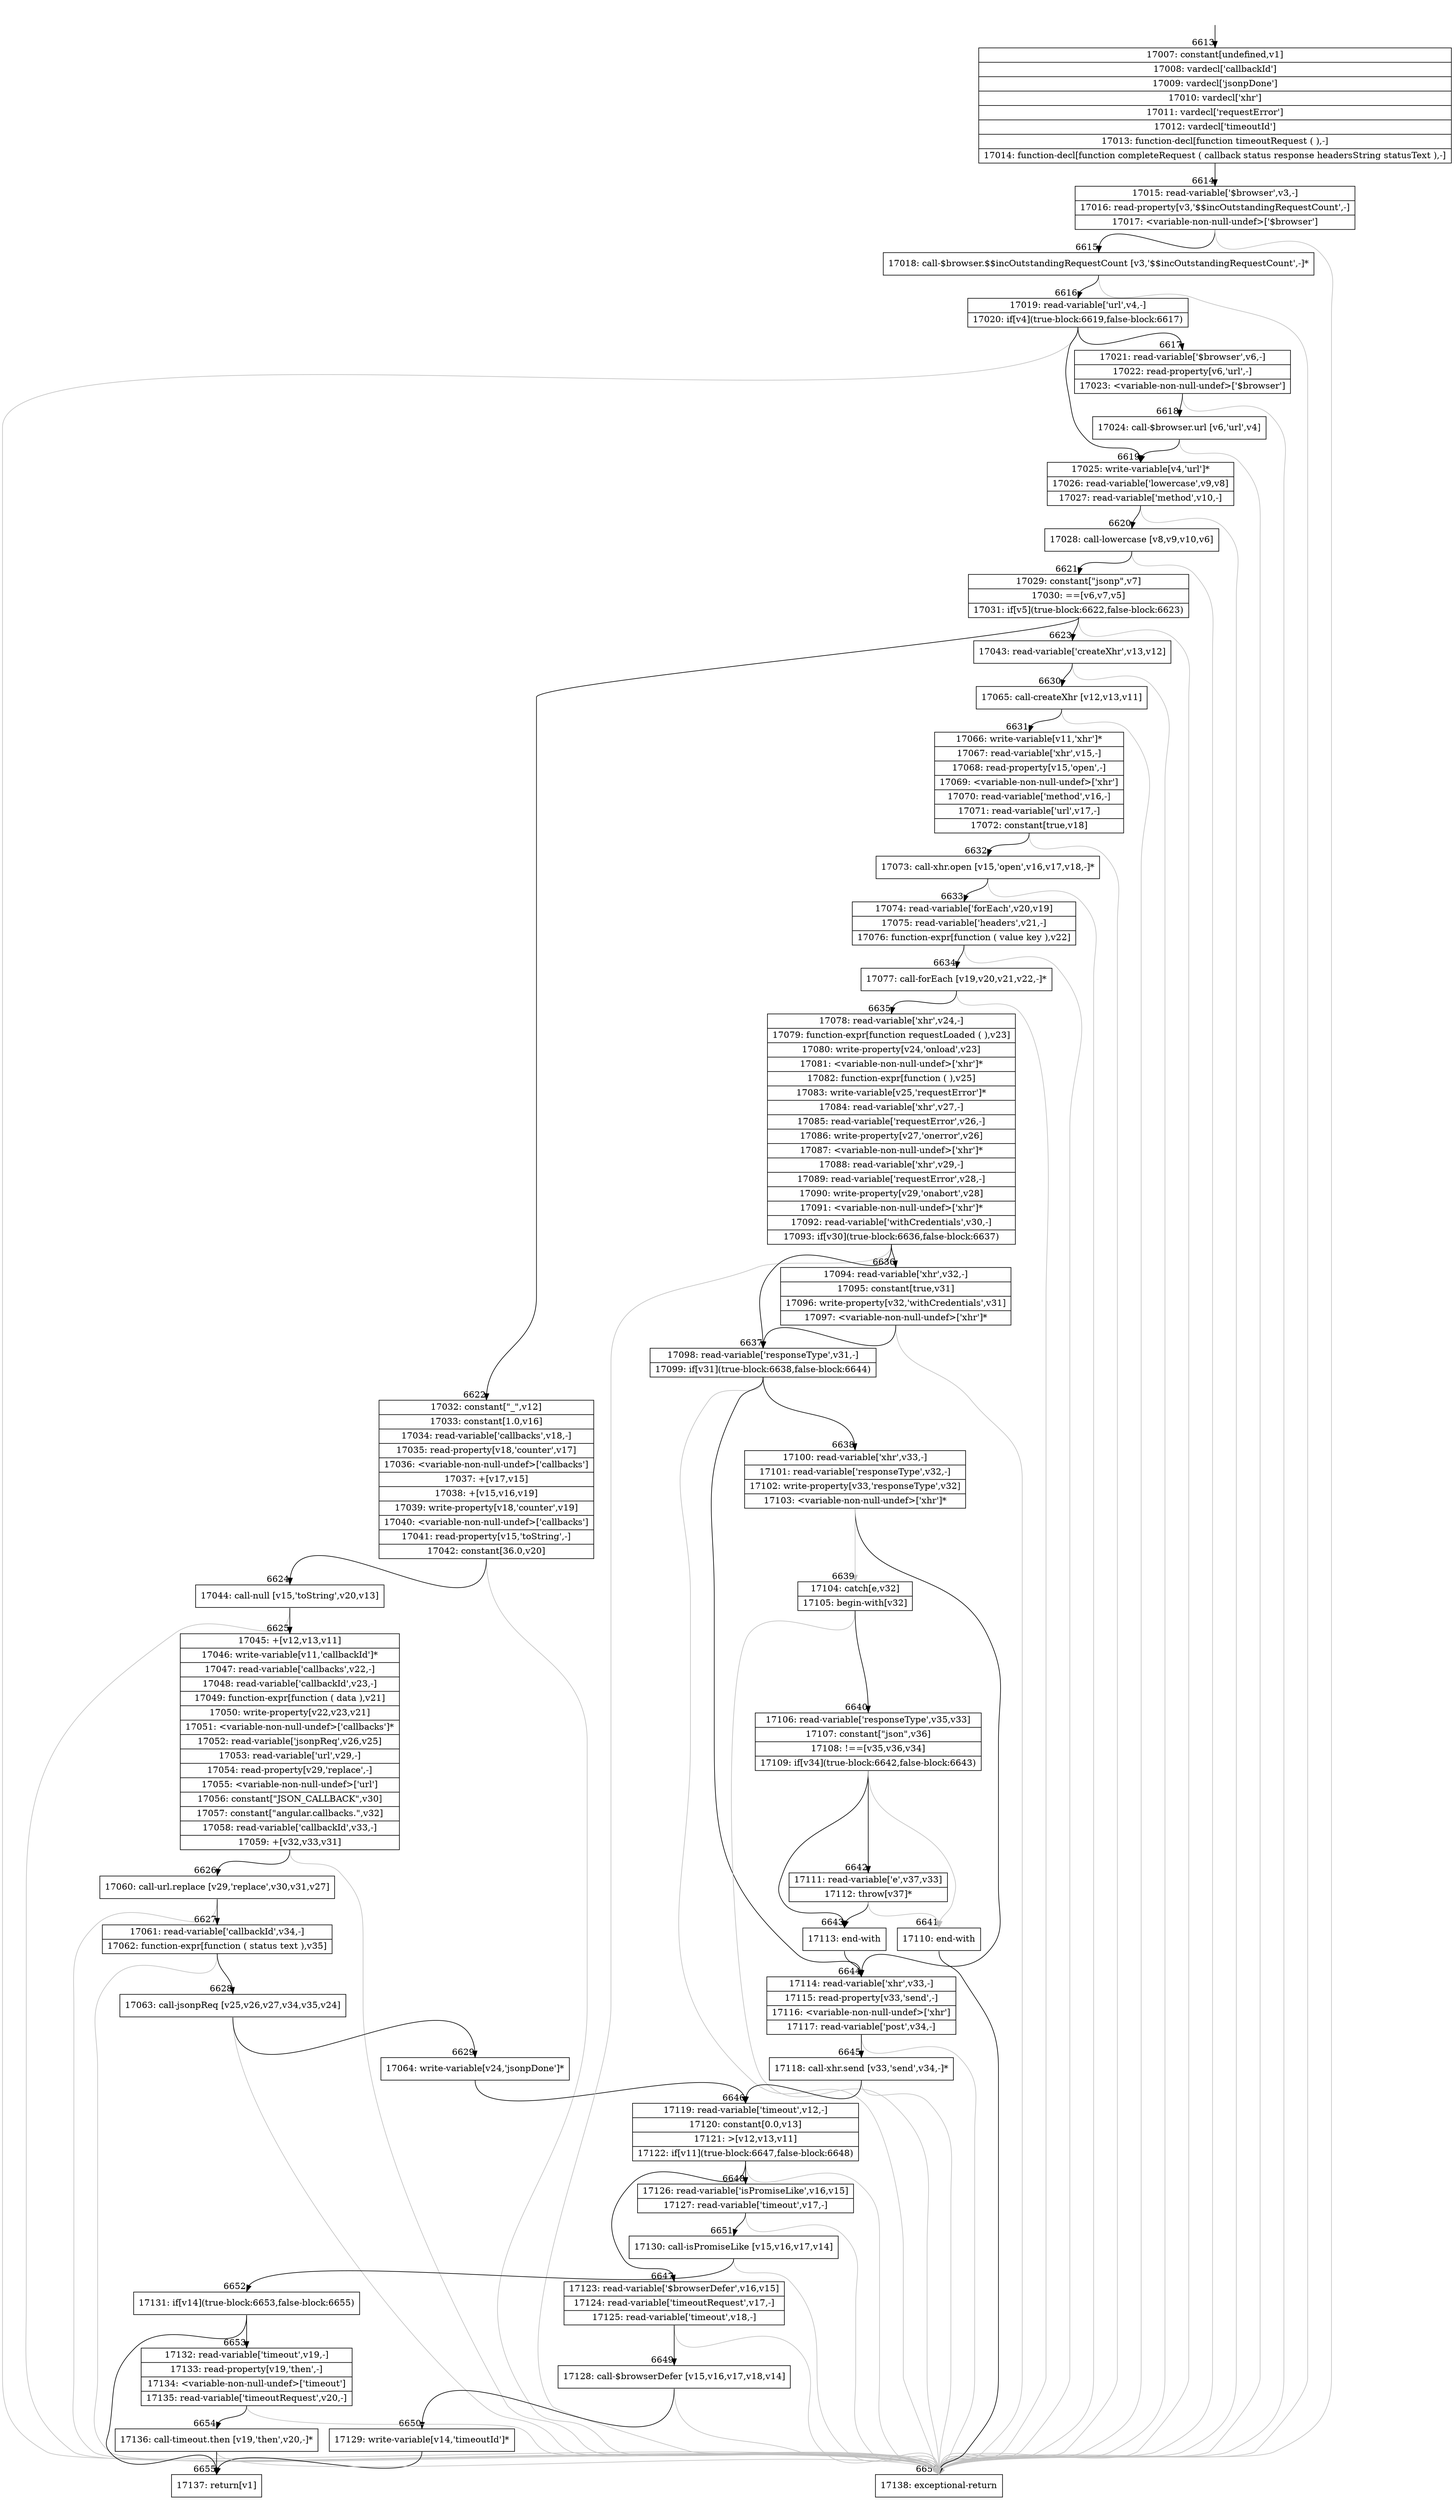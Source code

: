 digraph {
rankdir="TD"
BB_entry490[shape=none,label=""];
BB_entry490 -> BB6613 [tailport=s, headport=n, headlabel="    6613"]
BB6613 [shape=record label="{17007: constant[undefined,v1]|17008: vardecl['callbackId']|17009: vardecl['jsonpDone']|17010: vardecl['xhr']|17011: vardecl['requestError']|17012: vardecl['timeoutId']|17013: function-decl[function timeoutRequest ( ),-]|17014: function-decl[function completeRequest ( callback status response headersString statusText ),-]}" ] 
BB6613 -> BB6614 [tailport=s, headport=n, headlabel="      6614"]
BB6614 [shape=record label="{17015: read-variable['$browser',v3,-]|17016: read-property[v3,'$$incOutstandingRequestCount',-]|17017: \<variable-non-null-undef\>['$browser']}" ] 
BB6614 -> BB6615 [tailport=s, headport=n, headlabel="      6615"]
BB6614 -> BB6656 [tailport=s, headport=n, color=gray, headlabel="      6656"]
BB6615 [shape=record label="{17018: call-$browser.$$incOutstandingRequestCount [v3,'$$incOutstandingRequestCount',-]*}" ] 
BB6615 -> BB6616 [tailport=s, headport=n, headlabel="      6616"]
BB6615 -> BB6656 [tailport=s, headport=n, color=gray]
BB6616 [shape=record label="{17019: read-variable['url',v4,-]|17020: if[v4](true-block:6619,false-block:6617)}" ] 
BB6616 -> BB6619 [tailport=s, headport=n, headlabel="      6619"]
BB6616 -> BB6617 [tailport=s, headport=n, headlabel="      6617"]
BB6616 -> BB6656 [tailport=s, headport=n, color=gray]
BB6617 [shape=record label="{17021: read-variable['$browser',v6,-]|17022: read-property[v6,'url',-]|17023: \<variable-non-null-undef\>['$browser']}" ] 
BB6617 -> BB6618 [tailport=s, headport=n, headlabel="      6618"]
BB6617 -> BB6656 [tailport=s, headport=n, color=gray]
BB6618 [shape=record label="{17024: call-$browser.url [v6,'url',v4]}" ] 
BB6618 -> BB6619 [tailport=s, headport=n]
BB6618 -> BB6656 [tailport=s, headport=n, color=gray]
BB6619 [shape=record label="{17025: write-variable[v4,'url']*|17026: read-variable['lowercase',v9,v8]|17027: read-variable['method',v10,-]}" ] 
BB6619 -> BB6620 [tailport=s, headport=n, headlabel="      6620"]
BB6619 -> BB6656 [tailport=s, headport=n, color=gray]
BB6620 [shape=record label="{17028: call-lowercase [v8,v9,v10,v6]}" ] 
BB6620 -> BB6621 [tailport=s, headport=n, headlabel="      6621"]
BB6620 -> BB6656 [tailport=s, headport=n, color=gray]
BB6621 [shape=record label="{17029: constant[\"jsonp\",v7]|17030: ==[v6,v7,v5]|17031: if[v5](true-block:6622,false-block:6623)}" ] 
BB6621 -> BB6622 [tailport=s, headport=n, headlabel="      6622"]
BB6621 -> BB6623 [tailport=s, headport=n, headlabel="      6623"]
BB6621 -> BB6656 [tailport=s, headport=n, color=gray]
BB6622 [shape=record label="{17032: constant[\"_\",v12]|17033: constant[1.0,v16]|17034: read-variable['callbacks',v18,-]|17035: read-property[v18,'counter',v17]|17036: \<variable-non-null-undef\>['callbacks']|17037: +[v17,v15]|17038: +[v15,v16,v19]|17039: write-property[v18,'counter',v19]|17040: \<variable-non-null-undef\>['callbacks']|17041: read-property[v15,'toString',-]|17042: constant[36.0,v20]}" ] 
BB6622 -> BB6624 [tailport=s, headport=n, headlabel="      6624"]
BB6622 -> BB6656 [tailport=s, headport=n, color=gray]
BB6623 [shape=record label="{17043: read-variable['createXhr',v13,v12]}" ] 
BB6623 -> BB6630 [tailport=s, headport=n, headlabel="      6630"]
BB6623 -> BB6656 [tailport=s, headport=n, color=gray]
BB6624 [shape=record label="{17044: call-null [v15,'toString',v20,v13]}" ] 
BB6624 -> BB6625 [tailport=s, headport=n, headlabel="      6625"]
BB6624 -> BB6656 [tailport=s, headport=n, color=gray]
BB6625 [shape=record label="{17045: +[v12,v13,v11]|17046: write-variable[v11,'callbackId']*|17047: read-variable['callbacks',v22,-]|17048: read-variable['callbackId',v23,-]|17049: function-expr[function ( data ),v21]|17050: write-property[v22,v23,v21]|17051: \<variable-non-null-undef\>['callbacks']*|17052: read-variable['jsonpReq',v26,v25]|17053: read-variable['url',v29,-]|17054: read-property[v29,'replace',-]|17055: \<variable-non-null-undef\>['url']|17056: constant[\"JSON_CALLBACK\",v30]|17057: constant[\"angular.callbacks.\",v32]|17058: read-variable['callbackId',v33,-]|17059: +[v32,v33,v31]}" ] 
BB6625 -> BB6626 [tailport=s, headport=n, headlabel="      6626"]
BB6625 -> BB6656 [tailport=s, headport=n, color=gray]
BB6626 [shape=record label="{17060: call-url.replace [v29,'replace',v30,v31,v27]}" ] 
BB6626 -> BB6627 [tailport=s, headport=n, headlabel="      6627"]
BB6626 -> BB6656 [tailport=s, headport=n, color=gray]
BB6627 [shape=record label="{17061: read-variable['callbackId',v34,-]|17062: function-expr[function ( status text ),v35]}" ] 
BB6627 -> BB6628 [tailport=s, headport=n, headlabel="      6628"]
BB6627 -> BB6656 [tailport=s, headport=n, color=gray]
BB6628 [shape=record label="{17063: call-jsonpReq [v25,v26,v27,v34,v35,v24]}" ] 
BB6628 -> BB6629 [tailport=s, headport=n, headlabel="      6629"]
BB6628 -> BB6656 [tailport=s, headport=n, color=gray]
BB6629 [shape=record label="{17064: write-variable[v24,'jsonpDone']*}" ] 
BB6629 -> BB6646 [tailport=s, headport=n, headlabel="      6646"]
BB6630 [shape=record label="{17065: call-createXhr [v12,v13,v11]}" ] 
BB6630 -> BB6631 [tailport=s, headport=n, headlabel="      6631"]
BB6630 -> BB6656 [tailport=s, headport=n, color=gray]
BB6631 [shape=record label="{17066: write-variable[v11,'xhr']*|17067: read-variable['xhr',v15,-]|17068: read-property[v15,'open',-]|17069: \<variable-non-null-undef\>['xhr']|17070: read-variable['method',v16,-]|17071: read-variable['url',v17,-]|17072: constant[true,v18]}" ] 
BB6631 -> BB6632 [tailport=s, headport=n, headlabel="      6632"]
BB6631 -> BB6656 [tailport=s, headport=n, color=gray]
BB6632 [shape=record label="{17073: call-xhr.open [v15,'open',v16,v17,v18,-]*}" ] 
BB6632 -> BB6633 [tailport=s, headport=n, headlabel="      6633"]
BB6632 -> BB6656 [tailport=s, headport=n, color=gray]
BB6633 [shape=record label="{17074: read-variable['forEach',v20,v19]|17075: read-variable['headers',v21,-]|17076: function-expr[function ( value key ),v22]}" ] 
BB6633 -> BB6634 [tailport=s, headport=n, headlabel="      6634"]
BB6633 -> BB6656 [tailport=s, headport=n, color=gray]
BB6634 [shape=record label="{17077: call-forEach [v19,v20,v21,v22,-]*}" ] 
BB6634 -> BB6635 [tailport=s, headport=n, headlabel="      6635"]
BB6634 -> BB6656 [tailport=s, headport=n, color=gray]
BB6635 [shape=record label="{17078: read-variable['xhr',v24,-]|17079: function-expr[function requestLoaded ( ),v23]|17080: write-property[v24,'onload',v23]|17081: \<variable-non-null-undef\>['xhr']*|17082: function-expr[function ( ),v25]|17083: write-variable[v25,'requestError']*|17084: read-variable['xhr',v27,-]|17085: read-variable['requestError',v26,-]|17086: write-property[v27,'onerror',v26]|17087: \<variable-non-null-undef\>['xhr']*|17088: read-variable['xhr',v29,-]|17089: read-variable['requestError',v28,-]|17090: write-property[v29,'onabort',v28]|17091: \<variable-non-null-undef\>['xhr']*|17092: read-variable['withCredentials',v30,-]|17093: if[v30](true-block:6636,false-block:6637)}" ] 
BB6635 -> BB6636 [tailport=s, headport=n, headlabel="      6636"]
BB6635 -> BB6637 [tailport=s, headport=n, headlabel="      6637"]
BB6635 -> BB6656 [tailport=s, headport=n, color=gray]
BB6636 [shape=record label="{17094: read-variable['xhr',v32,-]|17095: constant[true,v31]|17096: write-property[v32,'withCredentials',v31]|17097: \<variable-non-null-undef\>['xhr']*}" ] 
BB6636 -> BB6637 [tailport=s, headport=n]
BB6636 -> BB6656 [tailport=s, headport=n, color=gray]
BB6637 [shape=record label="{17098: read-variable['responseType',v31,-]|17099: if[v31](true-block:6638,false-block:6644)}" ] 
BB6637 -> BB6638 [tailport=s, headport=n, headlabel="      6638"]
BB6637 -> BB6644 [tailport=s, headport=n, headlabel="      6644"]
BB6637 -> BB6656 [tailport=s, headport=n, color=gray]
BB6638 [shape=record label="{17100: read-variable['xhr',v33,-]|17101: read-variable['responseType',v32,-]|17102: write-property[v33,'responseType',v32]|17103: \<variable-non-null-undef\>['xhr']*}" ] 
BB6638 -> BB6644 [tailport=s, headport=n]
BB6638 -> BB6639 [tailport=s, headport=n, color=gray, headlabel="      6639"]
BB6639 [shape=record label="{17104: catch[e,v32]|17105: begin-with[v32]}" ] 
BB6639 -> BB6640 [tailport=s, headport=n, headlabel="      6640"]
BB6639 -> BB6656 [tailport=s, headport=n, color=gray]
BB6640 [shape=record label="{17106: read-variable['responseType',v35,v33]|17107: constant[\"json\",v36]|17108: !==[v35,v36,v34]|17109: if[v34](true-block:6642,false-block:6643)}" ] 
BB6640 -> BB6642 [tailport=s, headport=n, headlabel="      6642"]
BB6640 -> BB6643 [tailport=s, headport=n, headlabel="      6643"]
BB6640 -> BB6641 [tailport=s, headport=n, color=gray, headlabel="      6641"]
BB6641 [shape=record label="{17110: end-with}" ] 
BB6641 -> BB6656 [tailport=s, headport=n]
BB6642 [shape=record label="{17111: read-variable['e',v37,v33]|17112: throw[v37]*}" ] 
BB6642 -> BB6643 [tailport=s, headport=n]
BB6642 -> BB6641 [tailport=s, headport=n, color=gray]
BB6643 [shape=record label="{17113: end-with}" ] 
BB6643 -> BB6644 [tailport=s, headport=n]
BB6644 [shape=record label="{17114: read-variable['xhr',v33,-]|17115: read-property[v33,'send',-]|17116: \<variable-non-null-undef\>['xhr']|17117: read-variable['post',v34,-]}" ] 
BB6644 -> BB6645 [tailport=s, headport=n, headlabel="      6645"]
BB6644 -> BB6656 [tailport=s, headport=n, color=gray]
BB6645 [shape=record label="{17118: call-xhr.send [v33,'send',v34,-]*}" ] 
BB6645 -> BB6646 [tailport=s, headport=n]
BB6645 -> BB6656 [tailport=s, headport=n, color=gray]
BB6646 [shape=record label="{17119: read-variable['timeout',v12,-]|17120: constant[0.0,v13]|17121: \>[v12,v13,v11]|17122: if[v11](true-block:6647,false-block:6648)}" ] 
BB6646 -> BB6647 [tailport=s, headport=n, headlabel="      6647"]
BB6646 -> BB6648 [tailport=s, headport=n, headlabel="      6648"]
BB6646 -> BB6656 [tailport=s, headport=n, color=gray]
BB6647 [shape=record label="{17123: read-variable['$browserDefer',v16,v15]|17124: read-variable['timeoutRequest',v17,-]|17125: read-variable['timeout',v18,-]}" ] 
BB6647 -> BB6649 [tailport=s, headport=n, headlabel="      6649"]
BB6647 -> BB6656 [tailport=s, headport=n, color=gray]
BB6648 [shape=record label="{17126: read-variable['isPromiseLike',v16,v15]|17127: read-variable['timeout',v17,-]}" ] 
BB6648 -> BB6651 [tailport=s, headport=n, headlabel="      6651"]
BB6648 -> BB6656 [tailport=s, headport=n, color=gray]
BB6649 [shape=record label="{17128: call-$browserDefer [v15,v16,v17,v18,v14]}" ] 
BB6649 -> BB6650 [tailport=s, headport=n, headlabel="      6650"]
BB6649 -> BB6656 [tailport=s, headport=n, color=gray]
BB6650 [shape=record label="{17129: write-variable[v14,'timeoutId']*}" ] 
BB6650 -> BB6655 [tailport=s, headport=n, headlabel="      6655"]
BB6651 [shape=record label="{17130: call-isPromiseLike [v15,v16,v17,v14]}" ] 
BB6651 -> BB6652 [tailport=s, headport=n, headlabel="      6652"]
BB6651 -> BB6656 [tailport=s, headport=n, color=gray]
BB6652 [shape=record label="{17131: if[v14](true-block:6653,false-block:6655)}" ] 
BB6652 -> BB6653 [tailport=s, headport=n, headlabel="      6653"]
BB6652 -> BB6655 [tailport=s, headport=n]
BB6653 [shape=record label="{17132: read-variable['timeout',v19,-]|17133: read-property[v19,'then',-]|17134: \<variable-non-null-undef\>['timeout']|17135: read-variable['timeoutRequest',v20,-]}" ] 
BB6653 -> BB6654 [tailport=s, headport=n, headlabel="      6654"]
BB6653 -> BB6656 [tailport=s, headport=n, color=gray]
BB6654 [shape=record label="{17136: call-timeout.then [v19,'then',v20,-]*}" ] 
BB6654 -> BB6655 [tailport=s, headport=n]
BB6654 -> BB6656 [tailport=s, headport=n, color=gray]
BB6655 [shape=record label="{17137: return[v1]}" ] 
BB6656 [shape=record label="{17138: exceptional-return}" ] 
//#$~ 10539
}
